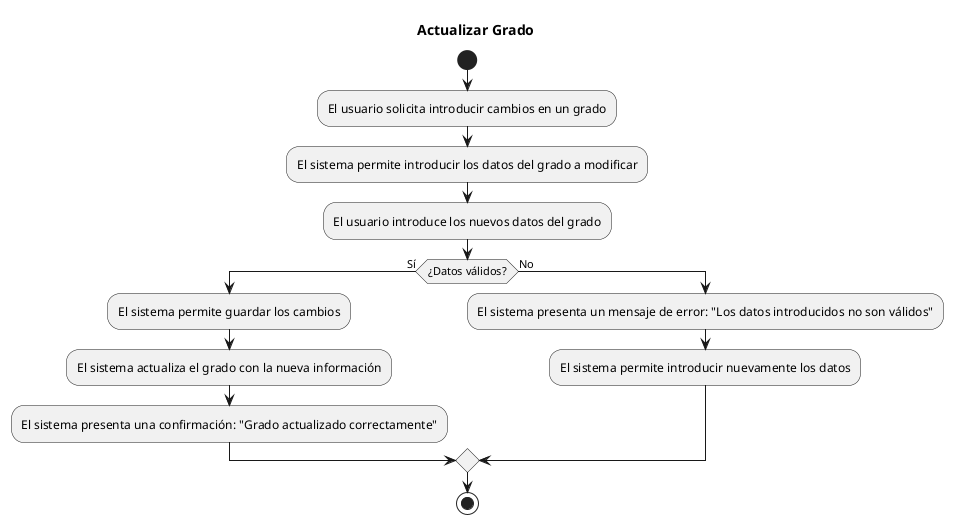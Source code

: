@startuml

title Actualizar Grado

start
:El usuario solicita introducir cambios en un grado;
:El sistema permite introducir los datos del grado a modificar;
:El usuario introduce los nuevos datos del grado;
if (¿Datos válidos?) then (Sí)
:El sistema permite guardar los cambios;
:El sistema actualiza el grado con la nueva información;
:El sistema presenta una confirmación: "Grado actualizado correctamente";
else (No)
:El sistema presenta un mensaje de error: "Los datos introducidos no son válidos";
:El sistema permite introducir nuevamente los datos;
endif
stop

@enduml